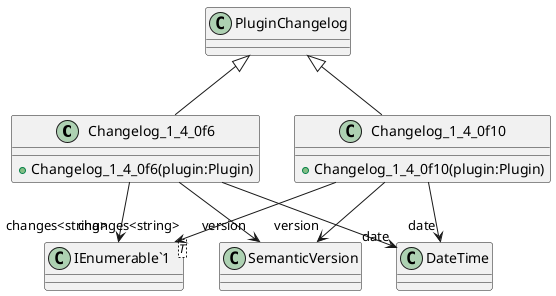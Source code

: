 @startuml
class Changelog_1_4_0f6 {
    + Changelog_1_4_0f6(plugin:Plugin)
}
class Changelog_1_4_0f10 {
    + Changelog_1_4_0f10(plugin:Plugin)
}
class "IEnumerable`1"<T> {
}
PluginChangelog <|-- Changelog_1_4_0f6
Changelog_1_4_0f6 --> "version" SemanticVersion
Changelog_1_4_0f6 --> "date" DateTime
Changelog_1_4_0f6 --> "changes<string>" "IEnumerable`1"
PluginChangelog <|-- Changelog_1_4_0f10
Changelog_1_4_0f10 --> "version" SemanticVersion
Changelog_1_4_0f10 --> "date" DateTime
Changelog_1_4_0f10 --> "changes<string>" "IEnumerable`1"
@enduml
